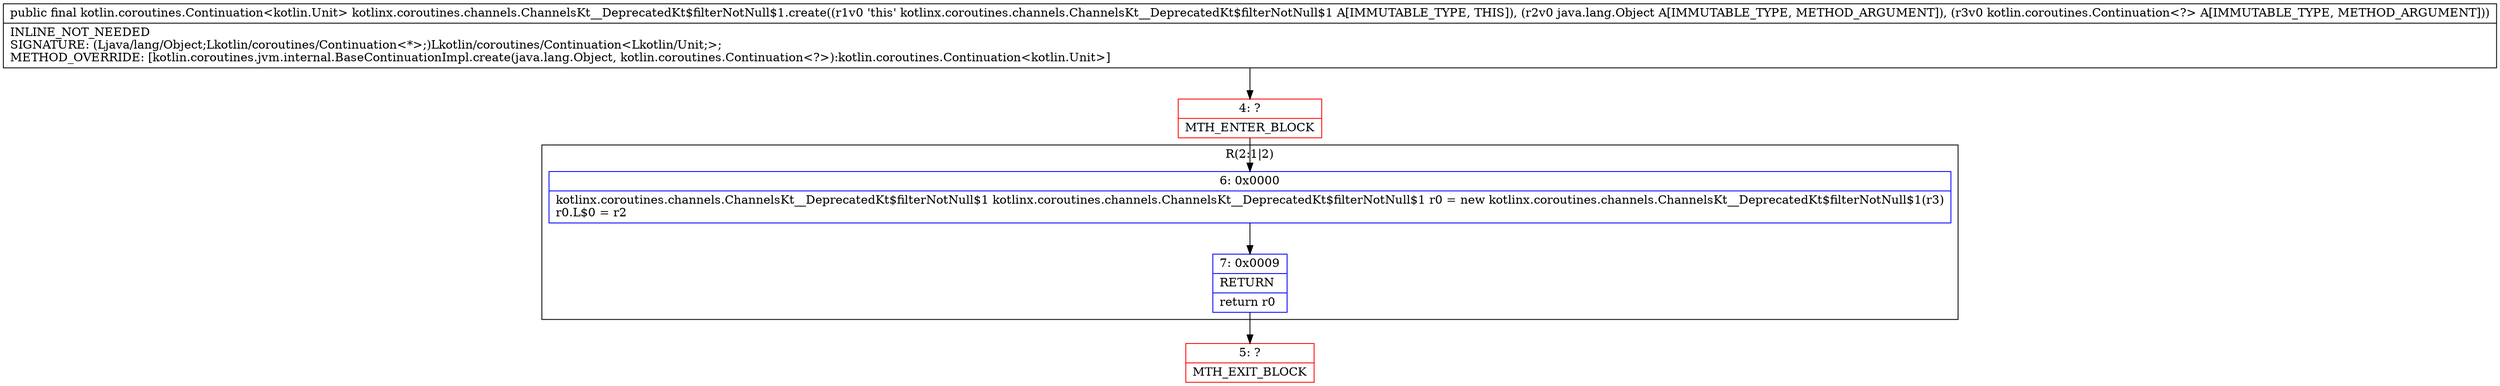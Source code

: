 digraph "CFG forkotlinx.coroutines.channels.ChannelsKt__DeprecatedKt$filterNotNull$1.create(Ljava\/lang\/Object;Lkotlin\/coroutines\/Continuation;)Lkotlin\/coroutines\/Continuation;" {
subgraph cluster_Region_65575194 {
label = "R(2:1|2)";
node [shape=record,color=blue];
Node_6 [shape=record,label="{6\:\ 0x0000|kotlinx.coroutines.channels.ChannelsKt__DeprecatedKt$filterNotNull$1 kotlinx.coroutines.channels.ChannelsKt__DeprecatedKt$filterNotNull$1 r0 = new kotlinx.coroutines.channels.ChannelsKt__DeprecatedKt$filterNotNull$1(r3)\lr0.L$0 = r2\l}"];
Node_7 [shape=record,label="{7\:\ 0x0009|RETURN\l|return r0\l}"];
}
Node_4 [shape=record,color=red,label="{4\:\ ?|MTH_ENTER_BLOCK\l}"];
Node_5 [shape=record,color=red,label="{5\:\ ?|MTH_EXIT_BLOCK\l}"];
MethodNode[shape=record,label="{public final kotlin.coroutines.Continuation\<kotlin.Unit\> kotlinx.coroutines.channels.ChannelsKt__DeprecatedKt$filterNotNull$1.create((r1v0 'this' kotlinx.coroutines.channels.ChannelsKt__DeprecatedKt$filterNotNull$1 A[IMMUTABLE_TYPE, THIS]), (r2v0 java.lang.Object A[IMMUTABLE_TYPE, METHOD_ARGUMENT]), (r3v0 kotlin.coroutines.Continuation\<?\> A[IMMUTABLE_TYPE, METHOD_ARGUMENT]))  | INLINE_NOT_NEEDED\lSIGNATURE: (Ljava\/lang\/Object;Lkotlin\/coroutines\/Continuation\<*\>;)Lkotlin\/coroutines\/Continuation\<Lkotlin\/Unit;\>;\lMETHOD_OVERRIDE: [kotlin.coroutines.jvm.internal.BaseContinuationImpl.create(java.lang.Object, kotlin.coroutines.Continuation\<?\>):kotlin.coroutines.Continuation\<kotlin.Unit\>]\l}"];
MethodNode -> Node_4;Node_6 -> Node_7;
Node_7 -> Node_5;
Node_4 -> Node_6;
}

